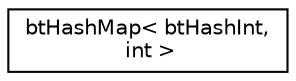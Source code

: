 digraph "Graphical Class Hierarchy"
{
  edge [fontname="Helvetica",fontsize="10",labelfontname="Helvetica",labelfontsize="10"];
  node [fontname="Helvetica",fontsize="10",shape=record];
  rankdir="LR";
  Node1 [label="btHashMap\< btHashInt,\l int \>",height=0.2,width=0.4,color="black", fillcolor="white", style="filled",URL="$classbt_hash_map.html"];
}
